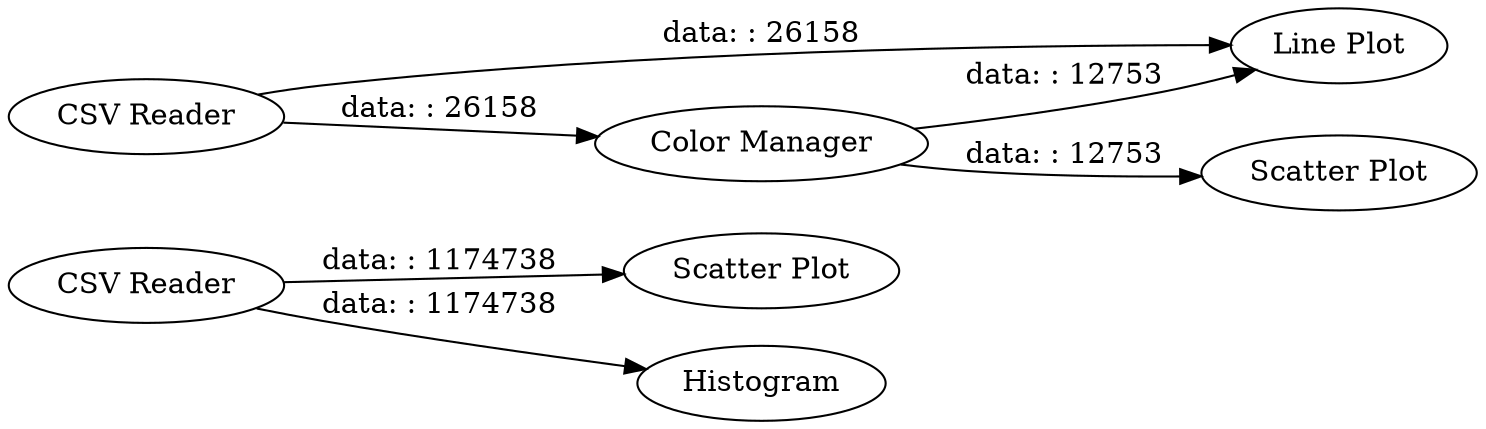 digraph {
	"3098083842591534826_1" [label="CSV Reader"]
	"3098083842591534826_7" [label="Line Plot"]
	"3098083842591534826_3" [label="Scatter Plot"]
	"3098083842591534826_5" [label="CSV Reader"]
	"3098083842591534826_4" [label="Color Manager"]
	"3098083842591534826_6" [label="Scatter Plot"]
	"3098083842591534826_2" [label=Histogram]
	"3098083842591534826_5" -> "3098083842591534826_4" [label="data: : 26158"]
	"3098083842591534826_1" -> "3098083842591534826_2" [label="data: : 1174738"]
	"3098083842591534826_1" -> "3098083842591534826_3" [label="data: : 1174738"]
	"3098083842591534826_5" -> "3098083842591534826_7" [label="data: : 26158"]
	"3098083842591534826_4" -> "3098083842591534826_7" [label="data: : 12753"]
	"3098083842591534826_4" -> "3098083842591534826_6" [label="data: : 12753"]
	rankdir=LR
}
